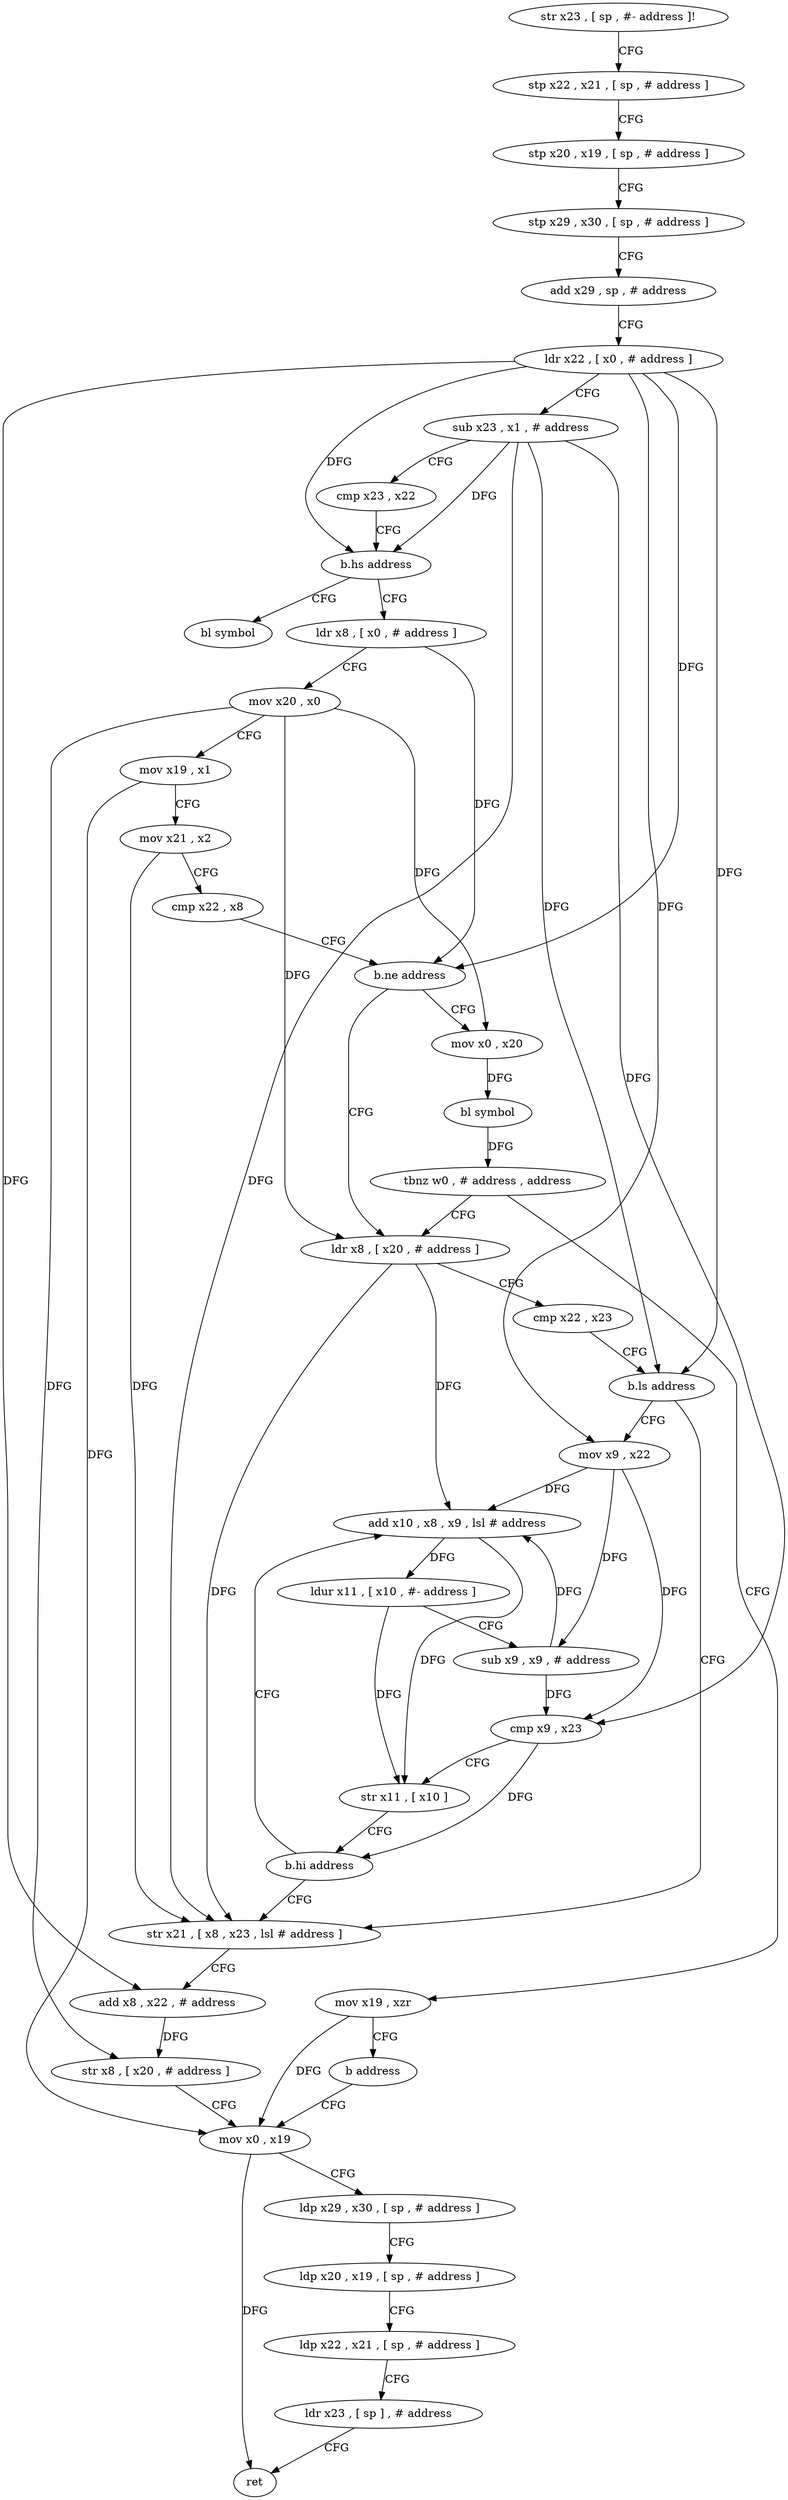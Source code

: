 digraph "func" {
"139640" [label = "str x23 , [ sp , #- address ]!" ]
"139644" [label = "stp x22 , x21 , [ sp , # address ]" ]
"139648" [label = "stp x20 , x19 , [ sp , # address ]" ]
"139652" [label = "stp x29 , x30 , [ sp , # address ]" ]
"139656" [label = "add x29 , sp , # address" ]
"139660" [label = "ldr x22 , [ x0 , # address ]" ]
"139664" [label = "sub x23 , x1 , # address" ]
"139668" [label = "cmp x23 , x22" ]
"139672" [label = "b.hs address" ]
"139796" [label = "bl symbol" ]
"139676" [label = "ldr x8 , [ x0 , # address ]" ]
"139680" [label = "mov x20 , x0" ]
"139684" [label = "mov x19 , x1" ]
"139688" [label = "mov x21 , x2" ]
"139692" [label = "cmp x22 , x8" ]
"139696" [label = "b.ne address" ]
"139712" [label = "ldr x8 , [ x20 , # address ]" ]
"139700" [label = "mov x0 , x20" ]
"139716" [label = "cmp x22 , x23" ]
"139720" [label = "b.ls address" ]
"139752" [label = "str x21 , [ x8 , x23 , lsl # address ]" ]
"139724" [label = "mov x9 , x22" ]
"139704" [label = "bl symbol" ]
"139708" [label = "tbnz w0 , # address , address" ]
"139788" [label = "mov x19 , xzr" ]
"139756" [label = "add x8 , x22 , # address" ]
"139760" [label = "str x8 , [ x20 , # address ]" ]
"139764" [label = "mov x0 , x19" ]
"139728" [label = "add x10 , x8 , x9 , lsl # address" ]
"139792" [label = "b address" ]
"139732" [label = "ldur x11 , [ x10 , #- address ]" ]
"139736" [label = "sub x9 , x9 , # address" ]
"139740" [label = "cmp x9 , x23" ]
"139744" [label = "str x11 , [ x10 ]" ]
"139748" [label = "b.hi address" ]
"139768" [label = "ldp x29 , x30 , [ sp , # address ]" ]
"139772" [label = "ldp x20 , x19 , [ sp , # address ]" ]
"139776" [label = "ldp x22 , x21 , [ sp , # address ]" ]
"139780" [label = "ldr x23 , [ sp ] , # address" ]
"139784" [label = "ret" ]
"139640" -> "139644" [ label = "CFG" ]
"139644" -> "139648" [ label = "CFG" ]
"139648" -> "139652" [ label = "CFG" ]
"139652" -> "139656" [ label = "CFG" ]
"139656" -> "139660" [ label = "CFG" ]
"139660" -> "139664" [ label = "CFG" ]
"139660" -> "139672" [ label = "DFG" ]
"139660" -> "139696" [ label = "DFG" ]
"139660" -> "139720" [ label = "DFG" ]
"139660" -> "139756" [ label = "DFG" ]
"139660" -> "139724" [ label = "DFG" ]
"139664" -> "139668" [ label = "CFG" ]
"139664" -> "139672" [ label = "DFG" ]
"139664" -> "139720" [ label = "DFG" ]
"139664" -> "139752" [ label = "DFG" ]
"139664" -> "139740" [ label = "DFG" ]
"139668" -> "139672" [ label = "CFG" ]
"139672" -> "139796" [ label = "CFG" ]
"139672" -> "139676" [ label = "CFG" ]
"139676" -> "139680" [ label = "CFG" ]
"139676" -> "139696" [ label = "DFG" ]
"139680" -> "139684" [ label = "CFG" ]
"139680" -> "139712" [ label = "DFG" ]
"139680" -> "139700" [ label = "DFG" ]
"139680" -> "139760" [ label = "DFG" ]
"139684" -> "139688" [ label = "CFG" ]
"139684" -> "139764" [ label = "DFG" ]
"139688" -> "139692" [ label = "CFG" ]
"139688" -> "139752" [ label = "DFG" ]
"139692" -> "139696" [ label = "CFG" ]
"139696" -> "139712" [ label = "CFG" ]
"139696" -> "139700" [ label = "CFG" ]
"139712" -> "139716" [ label = "CFG" ]
"139712" -> "139752" [ label = "DFG" ]
"139712" -> "139728" [ label = "DFG" ]
"139700" -> "139704" [ label = "DFG" ]
"139716" -> "139720" [ label = "CFG" ]
"139720" -> "139752" [ label = "CFG" ]
"139720" -> "139724" [ label = "CFG" ]
"139752" -> "139756" [ label = "CFG" ]
"139724" -> "139728" [ label = "DFG" ]
"139724" -> "139736" [ label = "DFG" ]
"139724" -> "139740" [ label = "DFG" ]
"139704" -> "139708" [ label = "DFG" ]
"139708" -> "139788" [ label = "CFG" ]
"139708" -> "139712" [ label = "CFG" ]
"139788" -> "139792" [ label = "CFG" ]
"139788" -> "139764" [ label = "DFG" ]
"139756" -> "139760" [ label = "DFG" ]
"139760" -> "139764" [ label = "CFG" ]
"139764" -> "139768" [ label = "CFG" ]
"139764" -> "139784" [ label = "DFG" ]
"139728" -> "139732" [ label = "DFG" ]
"139728" -> "139744" [ label = "DFG" ]
"139792" -> "139764" [ label = "CFG" ]
"139732" -> "139736" [ label = "CFG" ]
"139732" -> "139744" [ label = "DFG" ]
"139736" -> "139740" [ label = "DFG" ]
"139736" -> "139728" [ label = "DFG" ]
"139740" -> "139744" [ label = "CFG" ]
"139740" -> "139748" [ label = "DFG" ]
"139744" -> "139748" [ label = "CFG" ]
"139748" -> "139728" [ label = "CFG" ]
"139748" -> "139752" [ label = "CFG" ]
"139768" -> "139772" [ label = "CFG" ]
"139772" -> "139776" [ label = "CFG" ]
"139776" -> "139780" [ label = "CFG" ]
"139780" -> "139784" [ label = "CFG" ]
}
